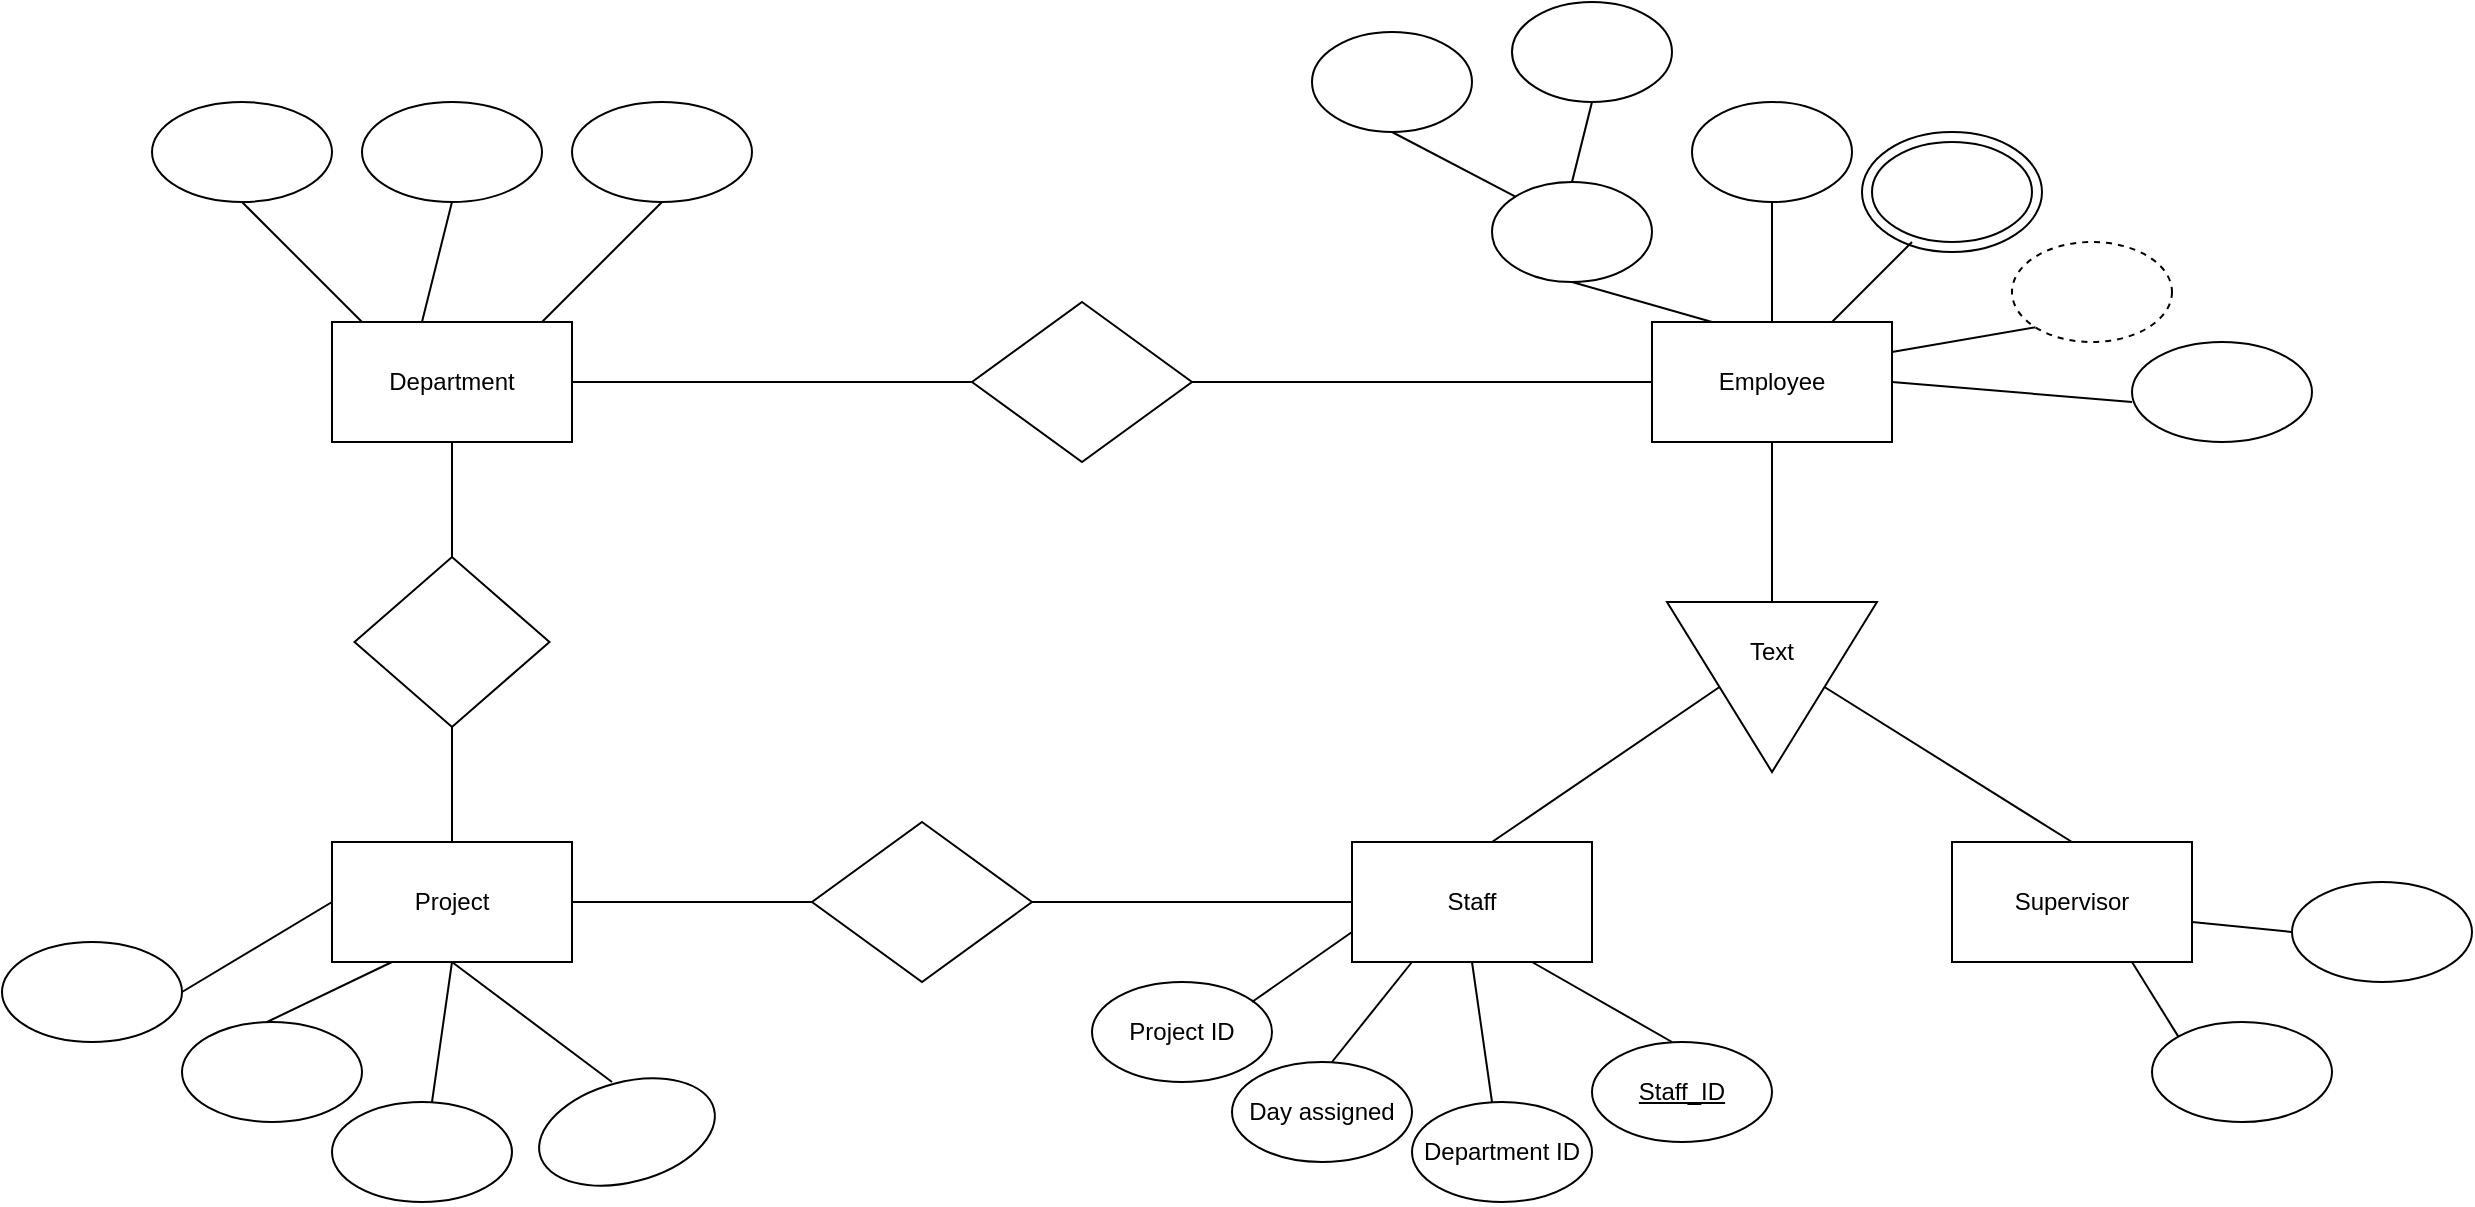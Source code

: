 <mxfile version="15.5.9" type="github">
  <diagram id="h4bam0r4lrRi_ebmMazH" name="Page-1">
    <mxGraphModel dx="1632" dy="433" grid="1" gridSize="10" guides="1" tooltips="1" connect="1" arrows="1" fold="1" page="1" pageScale="1" pageWidth="850" pageHeight="1100" math="0" shadow="0">
      <root>
        <mxCell id="0" />
        <mxCell id="1" parent="0" />
        <mxCell id="afsTCwS_r0kE31kXW_IS-1" value="Department" style="rounded=0;whiteSpace=wrap;html=1;" vertex="1" parent="1">
          <mxGeometry x="120" y="390" width="120" height="60" as="geometry" />
        </mxCell>
        <mxCell id="afsTCwS_r0kE31kXW_IS-2" value="" style="ellipse;whiteSpace=wrap;html=1;" vertex="1" parent="1">
          <mxGeometry x="240" y="280" width="90" height="50" as="geometry" />
        </mxCell>
        <mxCell id="afsTCwS_r0kE31kXW_IS-3" value="" style="ellipse;whiteSpace=wrap;html=1;" vertex="1" parent="1">
          <mxGeometry x="135" y="280" width="90" height="50" as="geometry" />
        </mxCell>
        <mxCell id="afsTCwS_r0kE31kXW_IS-4" value="" style="ellipse;whiteSpace=wrap;html=1;" vertex="1" parent="1">
          <mxGeometry x="30" y="280" width="90" height="50" as="geometry" />
        </mxCell>
        <mxCell id="afsTCwS_r0kE31kXW_IS-5" value="" style="endArrow=none;html=1;rounded=0;entryX=0.5;entryY=1;entryDx=0;entryDy=0;" edge="1" parent="1" target="afsTCwS_r0kE31kXW_IS-2">
          <mxGeometry width="50" height="50" relative="1" as="geometry">
            <mxPoint x="225" y="390" as="sourcePoint" />
            <mxPoint x="275" y="340" as="targetPoint" />
          </mxGeometry>
        </mxCell>
        <mxCell id="afsTCwS_r0kE31kXW_IS-6" value="" style="endArrow=none;html=1;rounded=0;entryX=0.5;entryY=1;entryDx=0;entryDy=0;" edge="1" parent="1" target="afsTCwS_r0kE31kXW_IS-3">
          <mxGeometry width="50" height="50" relative="1" as="geometry">
            <mxPoint x="165" y="390" as="sourcePoint" />
            <mxPoint x="225" y="330" as="targetPoint" />
          </mxGeometry>
        </mxCell>
        <mxCell id="afsTCwS_r0kE31kXW_IS-7" value="" style="endArrow=none;html=1;rounded=0;entryX=0.5;entryY=1;entryDx=0;entryDy=0;" edge="1" parent="1" target="afsTCwS_r0kE31kXW_IS-4">
          <mxGeometry width="50" height="50" relative="1" as="geometry">
            <mxPoint x="135" y="390" as="sourcePoint" />
            <mxPoint x="150" y="330" as="targetPoint" />
          </mxGeometry>
        </mxCell>
        <mxCell id="afsTCwS_r0kE31kXW_IS-8" value="Employee" style="rounded=0;whiteSpace=wrap;html=1;" vertex="1" parent="1">
          <mxGeometry x="780" y="390" width="120" height="60" as="geometry" />
        </mxCell>
        <mxCell id="afsTCwS_r0kE31kXW_IS-9" value="" style="ellipse;whiteSpace=wrap;html=1;" vertex="1" parent="1">
          <mxGeometry x="700" y="320" width="80" height="50" as="geometry" />
        </mxCell>
        <mxCell id="afsTCwS_r0kE31kXW_IS-10" value="" style="ellipse;whiteSpace=wrap;html=1;" vertex="1" parent="1">
          <mxGeometry x="800" y="280" width="80" height="50" as="geometry" />
        </mxCell>
        <mxCell id="afsTCwS_r0kE31kXW_IS-13" value="" style="ellipse;whiteSpace=wrap;html=1;" vertex="1" parent="1">
          <mxGeometry x="885" y="295" width="90" height="60" as="geometry" />
        </mxCell>
        <mxCell id="afsTCwS_r0kE31kXW_IS-11" value="" style="ellipse;whiteSpace=wrap;html=1;" vertex="1" parent="1">
          <mxGeometry x="890" y="300" width="80" height="50" as="geometry" />
        </mxCell>
        <mxCell id="afsTCwS_r0kE31kXW_IS-12" value="" style="ellipse;whiteSpace=wrap;html=1;dashed=1;" vertex="1" parent="1">
          <mxGeometry x="960" y="350" width="80" height="50" as="geometry" />
        </mxCell>
        <mxCell id="afsTCwS_r0kE31kXW_IS-14" value="" style="ellipse;whiteSpace=wrap;html=1;" vertex="1" parent="1">
          <mxGeometry x="610" y="245" width="80" height="50" as="geometry" />
        </mxCell>
        <mxCell id="afsTCwS_r0kE31kXW_IS-15" value="" style="ellipse;whiteSpace=wrap;html=1;" vertex="1" parent="1">
          <mxGeometry x="710" y="230" width="80" height="50" as="geometry" />
        </mxCell>
        <mxCell id="afsTCwS_r0kE31kXW_IS-16" value="" style="endArrow=none;html=1;rounded=0;entryX=0.5;entryY=1;entryDx=0;entryDy=0;" edge="1" parent="1" target="afsTCwS_r0kE31kXW_IS-15">
          <mxGeometry width="50" height="50" relative="1" as="geometry">
            <mxPoint x="740" y="320" as="sourcePoint" />
            <mxPoint x="790" y="270" as="targetPoint" />
          </mxGeometry>
        </mxCell>
        <mxCell id="afsTCwS_r0kE31kXW_IS-18" value="" style="endArrow=none;html=1;rounded=0;exitX=0;exitY=0;exitDx=0;exitDy=0;" edge="1" parent="1" source="afsTCwS_r0kE31kXW_IS-9">
          <mxGeometry width="50" height="50" relative="1" as="geometry">
            <mxPoint x="600" y="345" as="sourcePoint" />
            <mxPoint x="650" y="295" as="targetPoint" />
          </mxGeometry>
        </mxCell>
        <mxCell id="afsTCwS_r0kE31kXW_IS-21" value="" style="endArrow=none;html=1;rounded=0;exitX=0.75;exitY=0;exitDx=0;exitDy=0;" edge="1" parent="1" source="afsTCwS_r0kE31kXW_IS-8">
          <mxGeometry width="50" height="50" relative="1" as="geometry">
            <mxPoint x="870" y="400" as="sourcePoint" />
            <mxPoint x="910" y="350" as="targetPoint" />
          </mxGeometry>
        </mxCell>
        <mxCell id="afsTCwS_r0kE31kXW_IS-19" value="" style="endArrow=none;html=1;rounded=0;exitX=0.25;exitY=0;exitDx=0;exitDy=0;" edge="1" parent="1" source="afsTCwS_r0kE31kXW_IS-8">
          <mxGeometry width="50" height="50" relative="1" as="geometry">
            <mxPoint x="690" y="420" as="sourcePoint" />
            <mxPoint x="740" y="370" as="targetPoint" />
          </mxGeometry>
        </mxCell>
        <mxCell id="afsTCwS_r0kE31kXW_IS-20" value="" style="endArrow=none;html=1;rounded=0;entryX=0.5;entryY=1;entryDx=0;entryDy=0;exitX=0.5;exitY=0;exitDx=0;exitDy=0;" edge="1" parent="1" source="afsTCwS_r0kE31kXW_IS-8" target="afsTCwS_r0kE31kXW_IS-10">
          <mxGeometry width="50" height="50" relative="1" as="geometry">
            <mxPoint x="830" y="400" as="sourcePoint" />
            <mxPoint x="880" y="350" as="targetPoint" />
          </mxGeometry>
        </mxCell>
        <mxCell id="afsTCwS_r0kE31kXW_IS-22" value="" style="endArrow=none;html=1;rounded=0;entryX=0;entryY=1;entryDx=0;entryDy=0;exitX=1;exitY=0.25;exitDx=0;exitDy=0;" edge="1" parent="1" source="afsTCwS_r0kE31kXW_IS-8" target="afsTCwS_r0kE31kXW_IS-12">
          <mxGeometry width="50" height="50" relative="1" as="geometry">
            <mxPoint x="900" y="440" as="sourcePoint" />
            <mxPoint x="950" y="390" as="targetPoint" />
          </mxGeometry>
        </mxCell>
        <mxCell id="afsTCwS_r0kE31kXW_IS-23" value="Supervisor" style="rounded=0;whiteSpace=wrap;html=1;" vertex="1" parent="1">
          <mxGeometry x="930" y="650" width="120" height="60" as="geometry" />
        </mxCell>
        <mxCell id="afsTCwS_r0kE31kXW_IS-24" value="Staff" style="rounded=0;whiteSpace=wrap;html=1;" vertex="1" parent="1">
          <mxGeometry x="630" y="650" width="120" height="60" as="geometry" />
        </mxCell>
        <mxCell id="afsTCwS_r0kE31kXW_IS-25" value="" style="triangle;whiteSpace=wrap;html=1;rotation=90;" vertex="1" parent="1">
          <mxGeometry x="797.5" y="520" width="85" height="105" as="geometry" />
        </mxCell>
        <mxCell id="afsTCwS_r0kE31kXW_IS-26" value="Project" style="rounded=0;whiteSpace=wrap;html=1;" vertex="1" parent="1">
          <mxGeometry x="120" y="650" width="120" height="60" as="geometry" />
        </mxCell>
        <mxCell id="afsTCwS_r0kE31kXW_IS-27" value="" style="rhombus;whiteSpace=wrap;html=1;" vertex="1" parent="1">
          <mxGeometry x="360" y="640" width="110" height="80" as="geometry" />
        </mxCell>
        <mxCell id="afsTCwS_r0kE31kXW_IS-28" value="" style="rhombus;whiteSpace=wrap;html=1;rotation=-90;" vertex="1" parent="1">
          <mxGeometry x="137.5" y="501.25" width="85" height="97.5" as="geometry" />
        </mxCell>
        <mxCell id="afsTCwS_r0kE31kXW_IS-29" value="" style="rhombus;whiteSpace=wrap;html=1;" vertex="1" parent="1">
          <mxGeometry x="440" y="380" width="110" height="80" as="geometry" />
        </mxCell>
        <mxCell id="afsTCwS_r0kE31kXW_IS-30" value="" style="endArrow=none;html=1;rounded=0;entryX=0;entryY=0.5;entryDx=0;entryDy=0;" edge="1" parent="1" target="afsTCwS_r0kE31kXW_IS-29">
          <mxGeometry width="50" height="50" relative="1" as="geometry">
            <mxPoint x="240" y="420" as="sourcePoint" />
            <mxPoint x="290" y="370" as="targetPoint" />
          </mxGeometry>
        </mxCell>
        <mxCell id="afsTCwS_r0kE31kXW_IS-31" value="" style="endArrow=none;html=1;rounded=0;entryX=0;entryY=0.5;entryDx=0;entryDy=0;" edge="1" parent="1" target="afsTCwS_r0kE31kXW_IS-8">
          <mxGeometry width="50" height="50" relative="1" as="geometry">
            <mxPoint x="550" y="420" as="sourcePoint" />
            <mxPoint x="600" y="370" as="targetPoint" />
          </mxGeometry>
        </mxCell>
        <mxCell id="afsTCwS_r0kE31kXW_IS-32" value="" style="endArrow=none;html=1;rounded=0;exitX=1;exitY=0.5;exitDx=0;exitDy=0;" edge="1" parent="1" source="afsTCwS_r0kE31kXW_IS-28" target="afsTCwS_r0kE31kXW_IS-1">
          <mxGeometry width="50" height="50" relative="1" as="geometry">
            <mxPoint x="175" y="510" as="sourcePoint" />
            <mxPoint x="225" y="460" as="targetPoint" />
          </mxGeometry>
        </mxCell>
        <mxCell id="afsTCwS_r0kE31kXW_IS-33" value="" style="endArrow=none;html=1;rounded=0;entryX=0;entryY=0.5;entryDx=0;entryDy=0;exitX=0.5;exitY=0;exitDx=0;exitDy=0;" edge="1" parent="1" source="afsTCwS_r0kE31kXW_IS-26" target="afsTCwS_r0kE31kXW_IS-28">
          <mxGeometry width="50" height="50" relative="1" as="geometry">
            <mxPoint x="175" y="650" as="sourcePoint" />
            <mxPoint x="225" y="600" as="targetPoint" />
          </mxGeometry>
        </mxCell>
        <mxCell id="afsTCwS_r0kE31kXW_IS-34" value="" style="endArrow=none;html=1;rounded=0;entryX=0;entryY=0.5;entryDx=0;entryDy=0;" edge="1" parent="1" target="afsTCwS_r0kE31kXW_IS-27">
          <mxGeometry width="50" height="50" relative="1" as="geometry">
            <mxPoint x="240" y="680" as="sourcePoint" />
            <mxPoint x="290" y="630" as="targetPoint" />
          </mxGeometry>
        </mxCell>
        <mxCell id="afsTCwS_r0kE31kXW_IS-35" value="" style="endArrow=none;html=1;rounded=0;entryX=0;entryY=0.5;entryDx=0;entryDy=0;" edge="1" parent="1" target="afsTCwS_r0kE31kXW_IS-24">
          <mxGeometry width="50" height="50" relative="1" as="geometry">
            <mxPoint x="470" y="680" as="sourcePoint" />
            <mxPoint x="520" y="630" as="targetPoint" />
          </mxGeometry>
        </mxCell>
        <mxCell id="afsTCwS_r0kE31kXW_IS-36" value="" style="endArrow=none;html=1;rounded=0;entryX=0.5;entryY=1;entryDx=0;entryDy=0;" edge="1" parent="1" target="afsTCwS_r0kE31kXW_IS-25">
          <mxGeometry width="50" height="50" relative="1" as="geometry">
            <mxPoint x="700" y="650" as="sourcePoint" />
            <mxPoint x="750" y="600" as="targetPoint" />
          </mxGeometry>
        </mxCell>
        <mxCell id="afsTCwS_r0kE31kXW_IS-37" value="" style="endArrow=none;html=1;rounded=0;entryX=0.5;entryY=0;entryDx=0;entryDy=0;" edge="1" parent="1" target="afsTCwS_r0kE31kXW_IS-25">
          <mxGeometry width="50" height="50" relative="1" as="geometry">
            <mxPoint x="990" y="650" as="sourcePoint" />
            <mxPoint x="1040" y="600" as="targetPoint" />
          </mxGeometry>
        </mxCell>
        <mxCell id="afsTCwS_r0kE31kXW_IS-38" value="" style="endArrow=none;html=1;rounded=0;entryX=0.5;entryY=1;entryDx=0;entryDy=0;exitX=0;exitY=0.5;exitDx=0;exitDy=0;" edge="1" parent="1" source="afsTCwS_r0kE31kXW_IS-25" target="afsTCwS_r0kE31kXW_IS-8">
          <mxGeometry width="50" height="50" relative="1" as="geometry">
            <mxPoint x="840" y="540" as="sourcePoint" />
            <mxPoint x="890" y="490" as="targetPoint" />
          </mxGeometry>
        </mxCell>
        <mxCell id="afsTCwS_r0kE31kXW_IS-39" value="" style="ellipse;whiteSpace=wrap;html=1;rotation=-15;" vertex="1" parent="1">
          <mxGeometry x="222.5" y="770" width="90" height="50" as="geometry" />
        </mxCell>
        <mxCell id="afsTCwS_r0kE31kXW_IS-40" value="" style="ellipse;whiteSpace=wrap;html=1;" vertex="1" parent="1">
          <mxGeometry x="120" y="780" width="90" height="50" as="geometry" />
        </mxCell>
        <mxCell id="afsTCwS_r0kE31kXW_IS-41" value="" style="ellipse;whiteSpace=wrap;html=1;" vertex="1" parent="1">
          <mxGeometry x="45" y="740" width="90" height="50" as="geometry" />
        </mxCell>
        <mxCell id="afsTCwS_r0kE31kXW_IS-42" value="" style="endArrow=none;html=1;rounded=0;entryX=0.5;entryY=1;entryDx=0;entryDy=0;" edge="1" parent="1" target="afsTCwS_r0kE31kXW_IS-26">
          <mxGeometry width="50" height="50" relative="1" as="geometry">
            <mxPoint x="170" y="780" as="sourcePoint" />
            <mxPoint x="220" y="730" as="targetPoint" />
          </mxGeometry>
        </mxCell>
        <mxCell id="afsTCwS_r0kE31kXW_IS-43" value="" style="endArrow=none;html=1;rounded=0;entryX=0.5;entryY=1;entryDx=0;entryDy=0;" edge="1" parent="1" target="afsTCwS_r0kE31kXW_IS-26">
          <mxGeometry width="50" height="50" relative="1" as="geometry">
            <mxPoint x="260" y="770" as="sourcePoint" />
            <mxPoint x="310" y="720" as="targetPoint" />
          </mxGeometry>
        </mxCell>
        <mxCell id="afsTCwS_r0kE31kXW_IS-44" value="" style="endArrow=none;html=1;rounded=0;entryX=0.25;entryY=1;entryDx=0;entryDy=0;" edge="1" parent="1" target="afsTCwS_r0kE31kXW_IS-26">
          <mxGeometry width="50" height="50" relative="1" as="geometry">
            <mxPoint x="87.5" y="740" as="sourcePoint" />
            <mxPoint x="137.5" y="690" as="targetPoint" />
          </mxGeometry>
        </mxCell>
        <mxCell id="afsTCwS_r0kE31kXW_IS-45" value="" style="ellipse;whiteSpace=wrap;html=1;" vertex="1" parent="1">
          <mxGeometry x="-45" y="700" width="90" height="50" as="geometry" />
        </mxCell>
        <mxCell id="afsTCwS_r0kE31kXW_IS-46" value="" style="endArrow=none;html=1;rounded=0;entryX=0;entryY=0.5;entryDx=0;entryDy=0;exitX=1;exitY=0.5;exitDx=0;exitDy=0;" edge="1" parent="1" source="afsTCwS_r0kE31kXW_IS-45" target="afsTCwS_r0kE31kXW_IS-26">
          <mxGeometry width="50" height="50" relative="1" as="geometry">
            <mxPoint x="45" y="680" as="sourcePoint" />
            <mxPoint x="95" y="630" as="targetPoint" />
          </mxGeometry>
        </mxCell>
        <mxCell id="afsTCwS_r0kE31kXW_IS-47" value="" style="ellipse;whiteSpace=wrap;html=1;" vertex="1" parent="1">
          <mxGeometry x="1100" y="670" width="90" height="50" as="geometry" />
        </mxCell>
        <mxCell id="afsTCwS_r0kE31kXW_IS-48" value="" style="ellipse;whiteSpace=wrap;html=1;" vertex="1" parent="1">
          <mxGeometry x="1030" y="740" width="90" height="50" as="geometry" />
        </mxCell>
        <mxCell id="afsTCwS_r0kE31kXW_IS-49" value="" style="endArrow=none;html=1;rounded=0;entryX=0;entryY=0.5;entryDx=0;entryDy=0;" edge="1" parent="1" target="afsTCwS_r0kE31kXW_IS-47">
          <mxGeometry width="50" height="50" relative="1" as="geometry">
            <mxPoint x="1050" y="690" as="sourcePoint" />
            <mxPoint x="1100" y="640" as="targetPoint" />
          </mxGeometry>
        </mxCell>
        <mxCell id="afsTCwS_r0kE31kXW_IS-50" value="" style="endArrow=none;html=1;rounded=0;exitX=0;exitY=0;exitDx=0;exitDy=0;" edge="1" parent="1" source="afsTCwS_r0kE31kXW_IS-48">
          <mxGeometry width="50" height="50" relative="1" as="geometry">
            <mxPoint x="970" y="760" as="sourcePoint" />
            <mxPoint x="1020" y="710" as="targetPoint" />
          </mxGeometry>
        </mxCell>
        <mxCell id="afsTCwS_r0kE31kXW_IS-51" value="Project ID" style="ellipse;whiteSpace=wrap;html=1;" vertex="1" parent="1">
          <mxGeometry x="500" y="720" width="90" height="50" as="geometry" />
        </mxCell>
        <mxCell id="afsTCwS_r0kE31kXW_IS-52" value="Day assigned" style="ellipse;whiteSpace=wrap;html=1;" vertex="1" parent="1">
          <mxGeometry x="570" y="760" width="90" height="50" as="geometry" />
        </mxCell>
        <mxCell id="afsTCwS_r0kE31kXW_IS-53" value="Department ID" style="ellipse;whiteSpace=wrap;html=1;" vertex="1" parent="1">
          <mxGeometry x="660" y="780" width="90" height="50" as="geometry" />
        </mxCell>
        <mxCell id="afsTCwS_r0kE31kXW_IS-54" value="" style="endArrow=none;html=1;rounded=0;entryX=0;entryY=0.75;entryDx=0;entryDy=0;" edge="1" parent="1" target="afsTCwS_r0kE31kXW_IS-24">
          <mxGeometry width="50" height="50" relative="1" as="geometry">
            <mxPoint x="580" y="730" as="sourcePoint" />
            <mxPoint x="630" y="680" as="targetPoint" />
          </mxGeometry>
        </mxCell>
        <mxCell id="afsTCwS_r0kE31kXW_IS-55" value="" style="endArrow=none;html=1;rounded=0;entryX=0.25;entryY=1;entryDx=0;entryDy=0;" edge="1" parent="1" target="afsTCwS_r0kE31kXW_IS-24">
          <mxGeometry width="50" height="50" relative="1" as="geometry">
            <mxPoint x="620" y="760" as="sourcePoint" />
            <mxPoint x="650" y="720" as="targetPoint" />
          </mxGeometry>
        </mxCell>
        <mxCell id="afsTCwS_r0kE31kXW_IS-56" value="" style="endArrow=none;html=1;rounded=0;entryX=0.5;entryY=1;entryDx=0;entryDy=0;" edge="1" parent="1" target="afsTCwS_r0kE31kXW_IS-24">
          <mxGeometry width="50" height="50" relative="1" as="geometry">
            <mxPoint x="700" y="780" as="sourcePoint" />
            <mxPoint x="750" y="730" as="targetPoint" />
          </mxGeometry>
        </mxCell>
        <mxCell id="afsTCwS_r0kE31kXW_IS-57" value="&lt;u&gt;Staff_ID&lt;/u&gt;" style="ellipse;whiteSpace=wrap;html=1;" vertex="1" parent="1">
          <mxGeometry x="750" y="750" width="90" height="50" as="geometry" />
        </mxCell>
        <mxCell id="afsTCwS_r0kE31kXW_IS-58" value="" style="endArrow=none;html=1;rounded=0;entryX=0.75;entryY=1;entryDx=0;entryDy=0;" edge="1" parent="1" target="afsTCwS_r0kE31kXW_IS-24">
          <mxGeometry width="50" height="50" relative="1" as="geometry">
            <mxPoint x="790" y="750" as="sourcePoint" />
            <mxPoint x="840" y="700" as="targetPoint" />
          </mxGeometry>
        </mxCell>
        <mxCell id="afsTCwS_r0kE31kXW_IS-59" value="" style="ellipse;whiteSpace=wrap;html=1;" vertex="1" parent="1">
          <mxGeometry x="1020" y="400" width="90" height="50" as="geometry" />
        </mxCell>
        <mxCell id="afsTCwS_r0kE31kXW_IS-60" value="" style="endArrow=none;html=1;rounded=0;exitX=1;exitY=0.5;exitDx=0;exitDy=0;" edge="1" parent="1" source="afsTCwS_r0kE31kXW_IS-8">
          <mxGeometry width="50" height="50" relative="1" as="geometry">
            <mxPoint x="970" y="480" as="sourcePoint" />
            <mxPoint x="1020" y="430" as="targetPoint" />
          </mxGeometry>
        </mxCell>
        <mxCell id="afsTCwS_r0kE31kXW_IS-61" value="Text" style="text;html=1;strokeColor=none;fillColor=none;align=center;verticalAlign=middle;whiteSpace=wrap;rounded=0;" vertex="1" parent="1">
          <mxGeometry x="810" y="540" width="60" height="30" as="geometry" />
        </mxCell>
      </root>
    </mxGraphModel>
  </diagram>
</mxfile>
